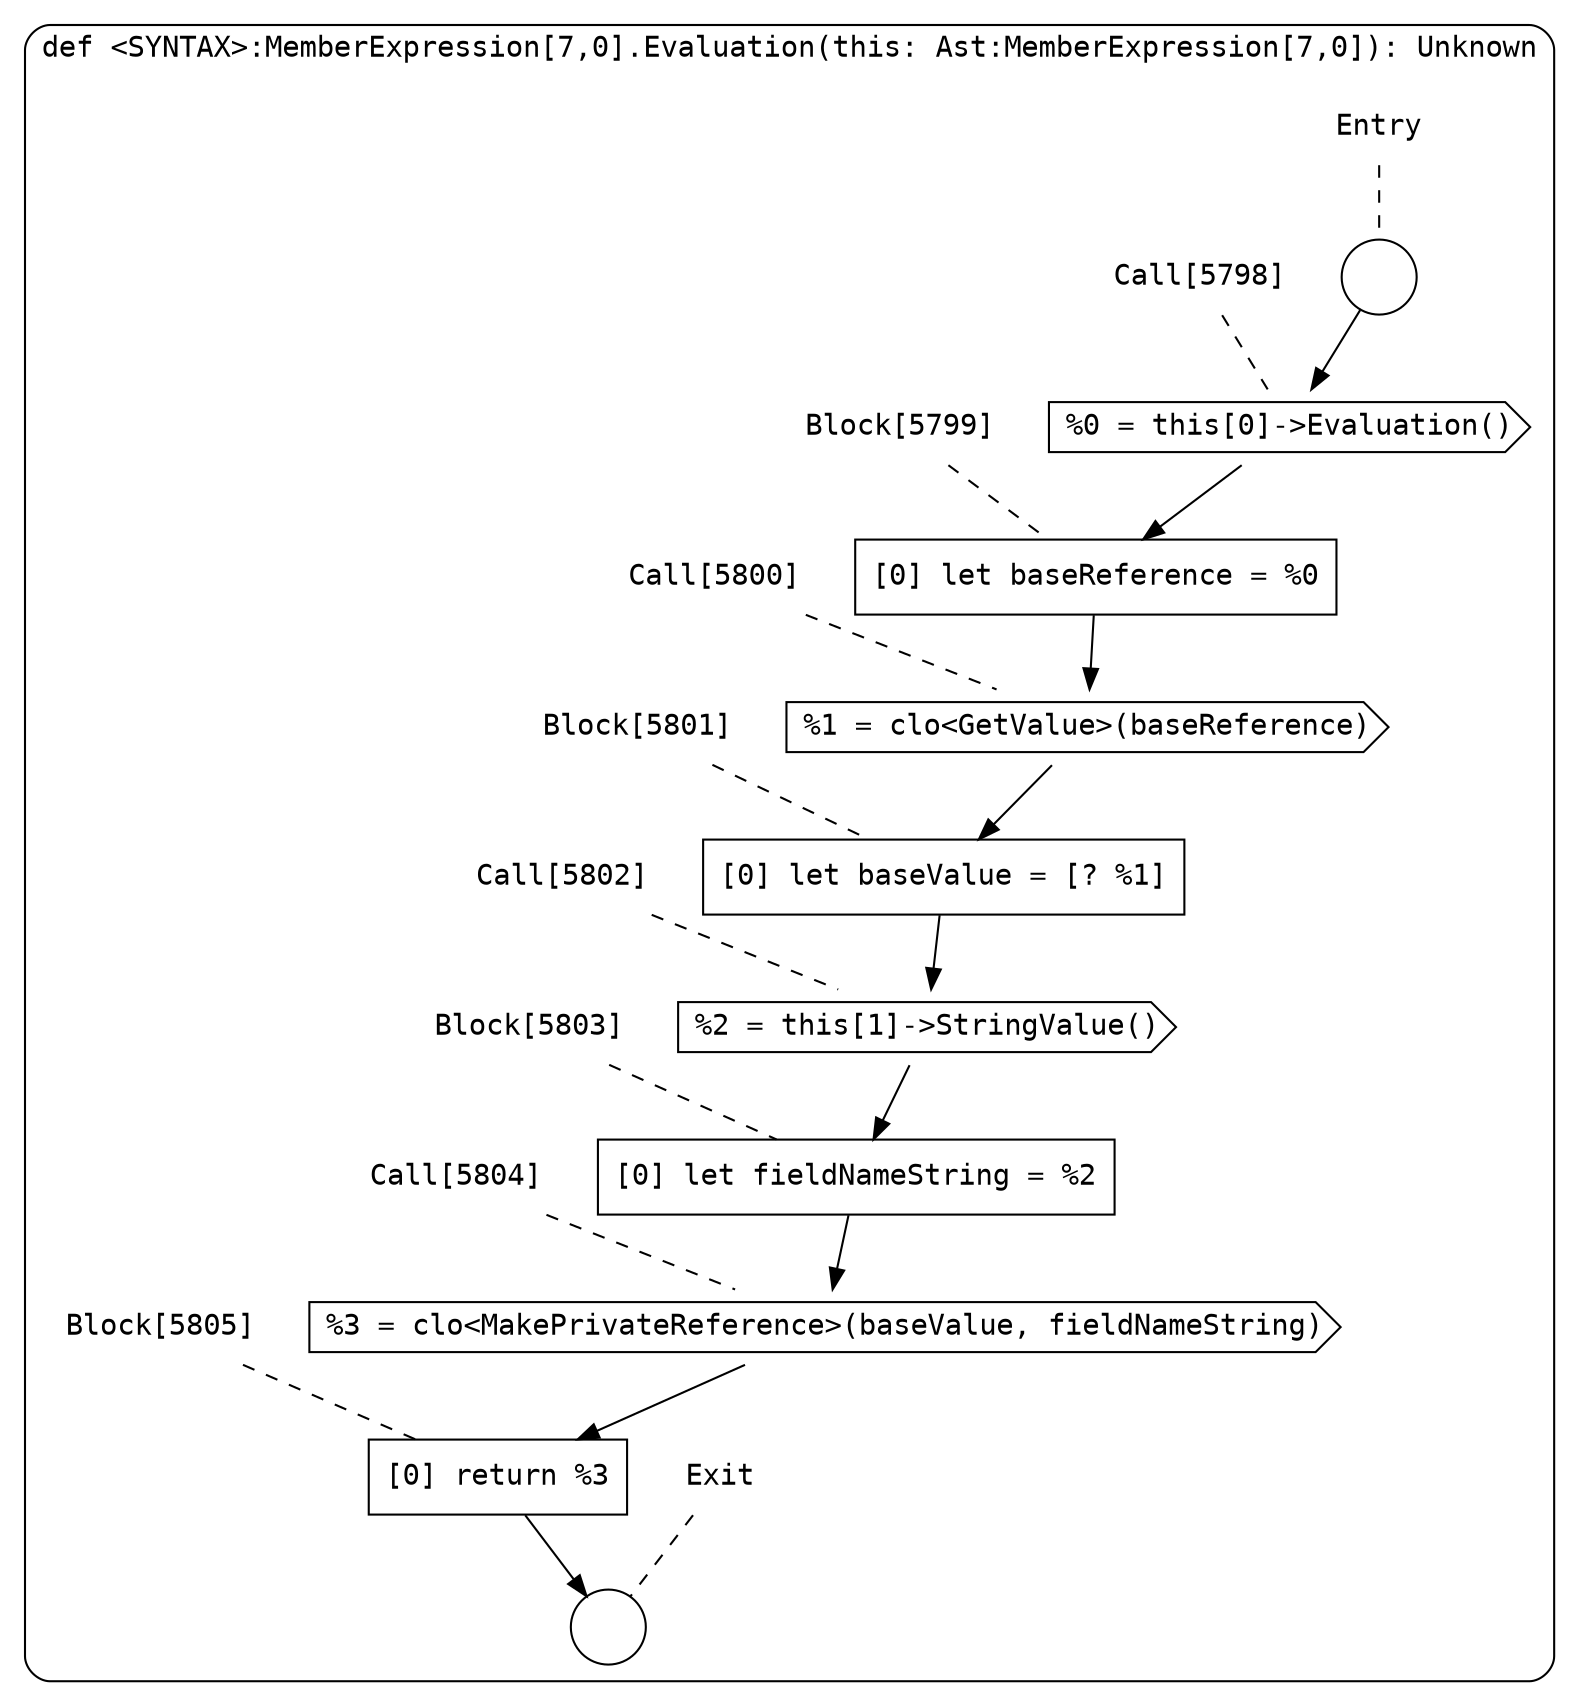 digraph {
  graph [fontname = "Consolas"]
  node [fontname = "Consolas"]
  edge [fontname = "Consolas"]
  subgraph cluster1260 {
    label = "def <SYNTAX>:MemberExpression[7,0].Evaluation(this: Ast:MemberExpression[7,0]): Unknown"
    style = rounded
    cluster1260_entry_name [shape=none, label=<<font color="black">Entry</font>>]
    cluster1260_entry_name -> cluster1260_entry [arrowhead=none, color="black", style=dashed]
    cluster1260_entry [shape=circle label=" " color="black" fillcolor="white" style=filled]
    cluster1260_entry -> node5798 [color="black"]
    cluster1260_exit_name [shape=none, label=<<font color="black">Exit</font>>]
    cluster1260_exit_name -> cluster1260_exit [arrowhead=none, color="black", style=dashed]
    cluster1260_exit [shape=circle label=" " color="black" fillcolor="white" style=filled]
    node5798_name [shape=none, label=<<font color="black">Call[5798]</font>>]
    node5798_name -> node5798 [arrowhead=none, color="black", style=dashed]
    node5798 [shape=cds, label=<<font color="black">%0 = this[0]-&gt;Evaluation()</font>> color="black" fillcolor="white", style=filled]
    node5798 -> node5799 [color="black"]
    node5799_name [shape=none, label=<<font color="black">Block[5799]</font>>]
    node5799_name -> node5799 [arrowhead=none, color="black", style=dashed]
    node5799 [shape=box, label=<<font color="black">[0] let baseReference = %0<BR ALIGN="LEFT"/></font>> color="black" fillcolor="white", style=filled]
    node5799 -> node5800 [color="black"]
    node5800_name [shape=none, label=<<font color="black">Call[5800]</font>>]
    node5800_name -> node5800 [arrowhead=none, color="black", style=dashed]
    node5800 [shape=cds, label=<<font color="black">%1 = clo&lt;GetValue&gt;(baseReference)</font>> color="black" fillcolor="white", style=filled]
    node5800 -> node5801 [color="black"]
    node5801_name [shape=none, label=<<font color="black">Block[5801]</font>>]
    node5801_name -> node5801 [arrowhead=none, color="black", style=dashed]
    node5801 [shape=box, label=<<font color="black">[0] let baseValue = [? %1]<BR ALIGN="LEFT"/></font>> color="black" fillcolor="white", style=filled]
    node5801 -> node5802 [color="black"]
    node5802_name [shape=none, label=<<font color="black">Call[5802]</font>>]
    node5802_name -> node5802 [arrowhead=none, color="black", style=dashed]
    node5802 [shape=cds, label=<<font color="black">%2 = this[1]-&gt;StringValue()</font>> color="black" fillcolor="white", style=filled]
    node5802 -> node5803 [color="black"]
    node5803_name [shape=none, label=<<font color="black">Block[5803]</font>>]
    node5803_name -> node5803 [arrowhead=none, color="black", style=dashed]
    node5803 [shape=box, label=<<font color="black">[0] let fieldNameString = %2<BR ALIGN="LEFT"/></font>> color="black" fillcolor="white", style=filled]
    node5803 -> node5804 [color="black"]
    node5804_name [shape=none, label=<<font color="black">Call[5804]</font>>]
    node5804_name -> node5804 [arrowhead=none, color="black", style=dashed]
    node5804 [shape=cds, label=<<font color="black">%3 = clo&lt;MakePrivateReference&gt;(baseValue, fieldNameString)</font>> color="black" fillcolor="white", style=filled]
    node5804 -> node5805 [color="black"]
    node5805_name [shape=none, label=<<font color="black">Block[5805]</font>>]
    node5805_name -> node5805 [arrowhead=none, color="black", style=dashed]
    node5805 [shape=box, label=<<font color="black">[0] return %3<BR ALIGN="LEFT"/></font>> color="black" fillcolor="white", style=filled]
    node5805 -> cluster1260_exit [color="black"]
  }
}